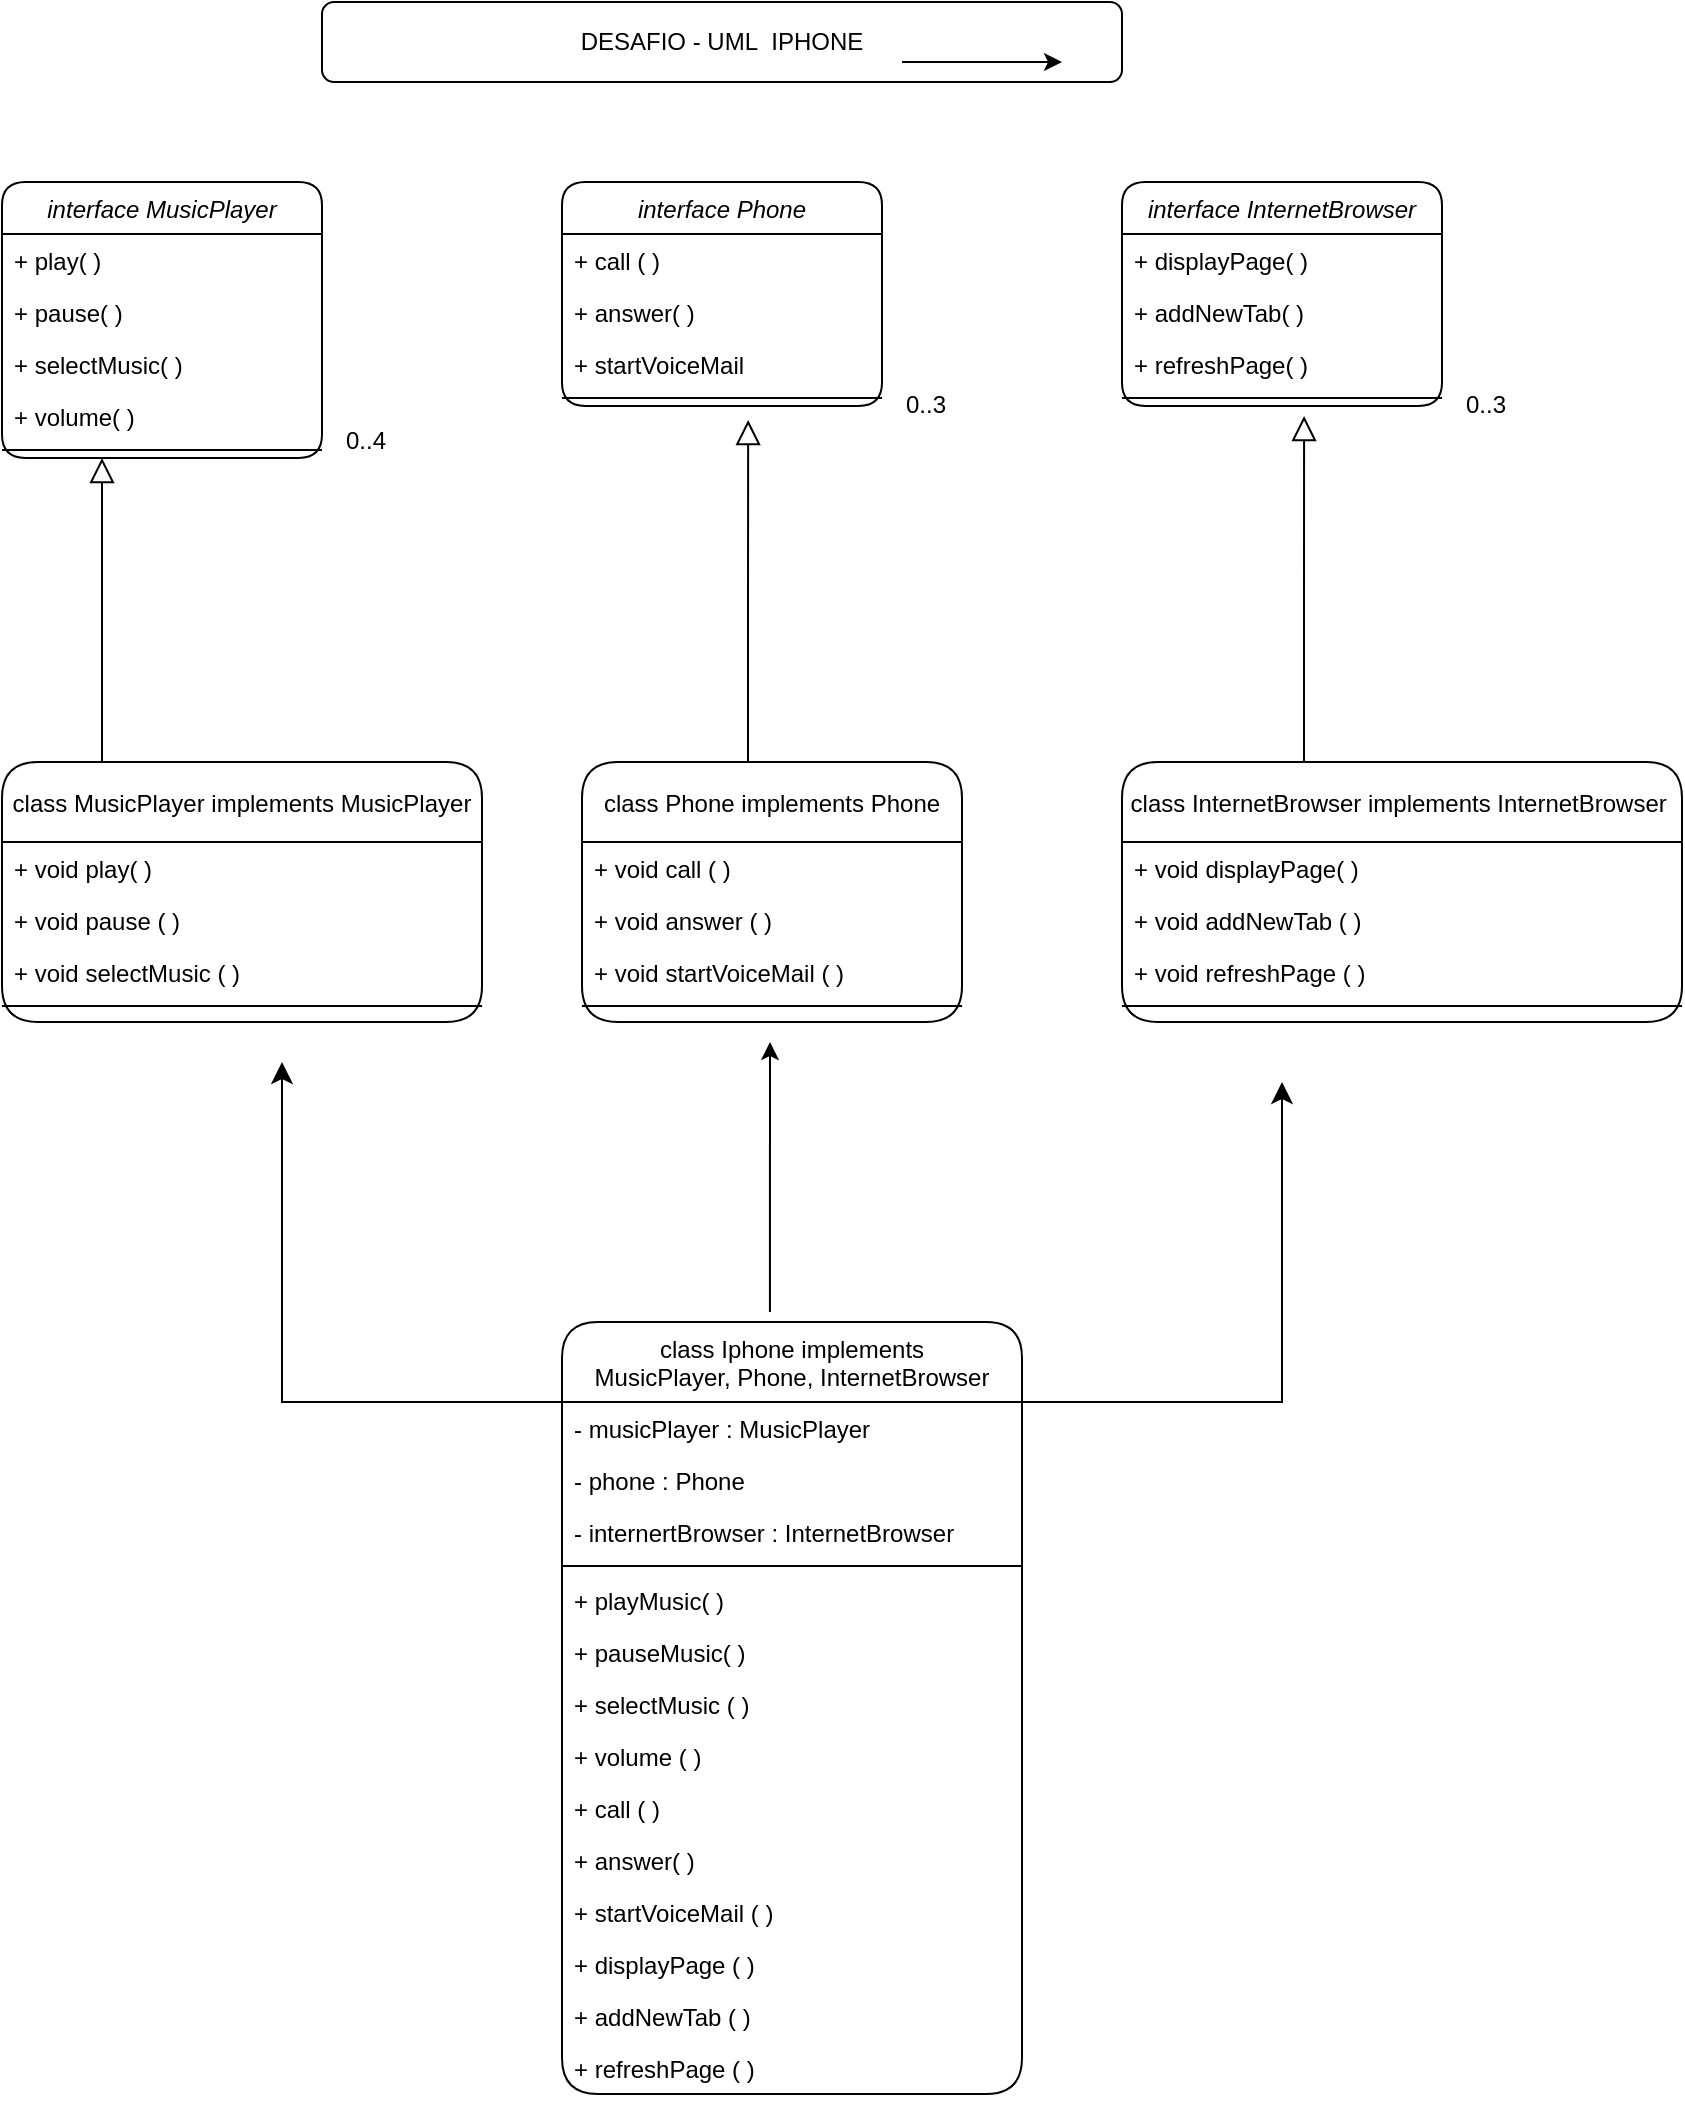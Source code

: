 <mxfile version="23.1.8" type="github">
  <diagram id="C5RBs43oDa-KdzZeNtuy" name="Page-1">
    <mxGraphModel dx="949" dy="729" grid="1" gridSize="10" guides="1" tooltips="1" connect="1" arrows="1" fold="1" page="1" pageScale="1" pageWidth="827" pageHeight="1169" background="#ffffff" math="0" shadow="0">
      <root>
        <mxCell id="WIyWlLk6GJQsqaUBKTNV-0" />
        <mxCell id="WIyWlLk6GJQsqaUBKTNV-1" parent="WIyWlLk6GJQsqaUBKTNV-0" />
        <mxCell id="zkfFHV4jXpPFQw0GAbJ--0" value="interface MusicPlayer" style="swimlane;fontStyle=2;align=center;verticalAlign=top;childLayout=stackLayout;horizontal=1;startSize=26;horizontalStack=0;resizeParent=1;resizeLast=0;collapsible=1;marginBottom=0;rounded=1;shadow=0;strokeWidth=1;" parent="WIyWlLk6GJQsqaUBKTNV-1" vertex="1">
          <mxGeometry x="40" y="110" width="160" height="138" as="geometry">
            <mxRectangle x="230" y="140" width="160" height="26" as="alternateBounds" />
          </mxGeometry>
        </mxCell>
        <mxCell id="zkfFHV4jXpPFQw0GAbJ--1" value="+ play( )&#xa;" style="text;align=left;verticalAlign=top;spacingLeft=4;spacingRight=4;overflow=hidden;rotatable=0;points=[[0,0.5],[1,0.5]];portConstraint=eastwest;rounded=1;" parent="zkfFHV4jXpPFQw0GAbJ--0" vertex="1">
          <mxGeometry y="26" width="160" height="26" as="geometry" />
        </mxCell>
        <mxCell id="zkfFHV4jXpPFQw0GAbJ--2" value="+ pause( )" style="text;align=left;verticalAlign=top;spacingLeft=4;spacingRight=4;overflow=hidden;rotatable=0;points=[[0,0.5],[1,0.5]];portConstraint=eastwest;rounded=1;shadow=0;html=0;" parent="zkfFHV4jXpPFQw0GAbJ--0" vertex="1">
          <mxGeometry y="52" width="160" height="26" as="geometry" />
        </mxCell>
        <mxCell id="qcJTce8fbNsRkuW7G0DH-18" value="+ selectMusic( )" style="text;align=left;verticalAlign=top;spacingLeft=4;spacingRight=4;overflow=hidden;rotatable=0;points=[[0,0.5],[1,0.5]];portConstraint=eastwest;rounded=1;shadow=0;html=0;" vertex="1" parent="zkfFHV4jXpPFQw0GAbJ--0">
          <mxGeometry y="78" width="160" height="26" as="geometry" />
        </mxCell>
        <mxCell id="zkfFHV4jXpPFQw0GAbJ--3" value="+ volume( )" style="text;align=left;verticalAlign=top;spacingLeft=4;spacingRight=4;overflow=hidden;rotatable=0;points=[[0,0.5],[1,0.5]];portConstraint=eastwest;rounded=1;shadow=0;html=0;" parent="zkfFHV4jXpPFQw0GAbJ--0" vertex="1">
          <mxGeometry y="104" width="160" height="26" as="geometry" />
        </mxCell>
        <mxCell id="zkfFHV4jXpPFQw0GAbJ--4" value="" style="line;html=1;strokeWidth=1;align=left;verticalAlign=middle;spacingTop=-1;spacingLeft=3;spacingRight=3;rotatable=0;labelPosition=right;points=[];portConstraint=eastwest;rounded=1;" parent="zkfFHV4jXpPFQw0GAbJ--0" vertex="1">
          <mxGeometry y="130" width="160" height="8" as="geometry" />
        </mxCell>
        <mxCell id="zkfFHV4jXpPFQw0GAbJ--6" value="class MusicPlayer implements MusicPlayer" style="swimlane;fontStyle=0;align=center;verticalAlign=middle;childLayout=stackLayout;horizontal=1;startSize=40;horizontalStack=0;resizeParent=1;resizeLast=0;collapsible=1;marginBottom=0;rounded=1;shadow=0;strokeWidth=1;" parent="WIyWlLk6GJQsqaUBKTNV-1" vertex="1">
          <mxGeometry x="40" y="400" width="240" height="130" as="geometry">
            <mxRectangle x="20" y="400" width="160" height="26" as="alternateBounds" />
          </mxGeometry>
        </mxCell>
        <mxCell id="zkfFHV4jXpPFQw0GAbJ--7" value="+ void play( )" style="text;align=left;verticalAlign=top;spacingLeft=4;spacingRight=4;overflow=hidden;rotatable=0;points=[[0,0.5],[1,0.5]];portConstraint=eastwest;rounded=1;fontStyle=0" parent="zkfFHV4jXpPFQw0GAbJ--6" vertex="1">
          <mxGeometry y="40" width="240" height="26" as="geometry" />
        </mxCell>
        <mxCell id="zkfFHV4jXpPFQw0GAbJ--8" value="+ void pause ( )" style="text;align=left;verticalAlign=top;spacingLeft=4;spacingRight=4;overflow=hidden;rotatable=0;points=[[0,0.5],[1,0.5]];portConstraint=eastwest;rounded=1;shadow=0;html=0;fontStyle=0" parent="zkfFHV4jXpPFQw0GAbJ--6" vertex="1">
          <mxGeometry y="66" width="240" height="26" as="geometry" />
        </mxCell>
        <mxCell id="qcJTce8fbNsRkuW7G0DH-49" value="+ void selectMusic ( )" style="text;align=left;verticalAlign=top;spacingLeft=4;spacingRight=4;overflow=hidden;rotatable=0;points=[[0,0.5],[1,0.5]];portConstraint=eastwest;rounded=1;shadow=0;html=0;fontStyle=0" vertex="1" parent="zkfFHV4jXpPFQw0GAbJ--6">
          <mxGeometry y="92" width="240" height="26" as="geometry" />
        </mxCell>
        <mxCell id="zkfFHV4jXpPFQw0GAbJ--9" value="" style="line;html=1;strokeWidth=1;align=left;verticalAlign=middle;spacingTop=-1;spacingLeft=3;spacingRight=3;rotatable=0;labelPosition=right;points=[];portConstraint=eastwest;rounded=1;" parent="zkfFHV4jXpPFQw0GAbJ--6" vertex="1">
          <mxGeometry y="118" width="240" height="8" as="geometry" />
        </mxCell>
        <mxCell id="zkfFHV4jXpPFQw0GAbJ--12" value="" style="endArrow=block;endSize=10;endFill=0;shadow=0;strokeWidth=1;rounded=1;edgeStyle=elbowEdgeStyle;elbow=vertical;" parent="WIyWlLk6GJQsqaUBKTNV-1" source="zkfFHV4jXpPFQw0GAbJ--6" target="zkfFHV4jXpPFQw0GAbJ--0" edge="1">
          <mxGeometry width="160" relative="1" as="geometry">
            <mxPoint x="200" y="273" as="sourcePoint" />
            <mxPoint x="200" y="273" as="targetPoint" />
            <Array as="points">
              <mxPoint x="90" y="320" />
              <mxPoint x="70" y="330" />
              <mxPoint x="130" y="370" />
            </Array>
          </mxGeometry>
        </mxCell>
        <mxCell id="zkfFHV4jXpPFQw0GAbJ--17" value="class Iphone implements&#xa;MusicPlayer, Phone, InternetBrowser&#xa; " style="swimlane;fontStyle=0;align=center;verticalAlign=top;childLayout=stackLayout;horizontal=1;startSize=40;horizontalStack=0;resizeParent=1;resizeLast=0;collapsible=1;marginBottom=0;rounded=1;shadow=0;strokeWidth=1;" parent="WIyWlLk6GJQsqaUBKTNV-1" vertex="1">
          <mxGeometry x="320" y="680" width="230" height="386" as="geometry">
            <mxRectangle x="550" y="140" width="160" height="26" as="alternateBounds" />
          </mxGeometry>
        </mxCell>
        <mxCell id="zkfFHV4jXpPFQw0GAbJ--18" value="- musicPlayer : MusicPlayer&#xa;" style="text;align=left;verticalAlign=top;spacingLeft=4;spacingRight=4;overflow=hidden;rotatable=0;points=[[0,0.5],[1,0.5]];portConstraint=eastwest;rounded=1;" parent="zkfFHV4jXpPFQw0GAbJ--17" vertex="1">
          <mxGeometry y="40" width="230" height="26" as="geometry" />
        </mxCell>
        <mxCell id="zkfFHV4jXpPFQw0GAbJ--19" value="- phone : Phone&#xa;" style="text;align=left;verticalAlign=top;spacingLeft=4;spacingRight=4;overflow=hidden;rotatable=0;points=[[0,0.5],[1,0.5]];portConstraint=eastwest;rounded=1;shadow=0;html=0;" parent="zkfFHV4jXpPFQw0GAbJ--17" vertex="1">
          <mxGeometry y="66" width="230" height="26" as="geometry" />
        </mxCell>
        <mxCell id="zkfFHV4jXpPFQw0GAbJ--20" value="- internertBrowser : InternetBrowser" style="text;align=left;verticalAlign=top;spacingLeft=4;spacingRight=4;overflow=hidden;rotatable=0;points=[[0,0.5],[1,0.5]];portConstraint=eastwest;rounded=1;shadow=0;html=0;" parent="zkfFHV4jXpPFQw0GAbJ--17" vertex="1">
          <mxGeometry y="92" width="230" height="26" as="geometry" />
        </mxCell>
        <mxCell id="zkfFHV4jXpPFQw0GAbJ--23" value="" style="line;html=1;strokeWidth=1;align=left;verticalAlign=middle;spacingTop=-1;spacingLeft=3;spacingRight=3;rotatable=0;labelPosition=right;points=[];portConstraint=eastwest;rounded=1;" parent="zkfFHV4jXpPFQw0GAbJ--17" vertex="1">
          <mxGeometry y="118" width="230" height="8" as="geometry" />
        </mxCell>
        <mxCell id="zkfFHV4jXpPFQw0GAbJ--24" value="+ playMusic( )" style="text;align=left;verticalAlign=top;spacingLeft=4;spacingRight=4;overflow=hidden;rotatable=0;points=[[0,0.5],[1,0.5]];portConstraint=eastwest;rounded=1;" parent="zkfFHV4jXpPFQw0GAbJ--17" vertex="1">
          <mxGeometry y="126" width="230" height="26" as="geometry" />
        </mxCell>
        <mxCell id="zkfFHV4jXpPFQw0GAbJ--25" value="+ pauseMusic( )&#xa;" style="text;align=left;verticalAlign=top;spacingLeft=4;spacingRight=4;overflow=hidden;rotatable=0;points=[[0,0.5],[1,0.5]];portConstraint=eastwest;rounded=1;" parent="zkfFHV4jXpPFQw0GAbJ--17" vertex="1">
          <mxGeometry y="152" width="230" height="26" as="geometry" />
        </mxCell>
        <mxCell id="qcJTce8fbNsRkuW7G0DH-22" value="+ selectMusic ( )" style="text;align=left;verticalAlign=top;spacingLeft=4;spacingRight=4;overflow=hidden;rotatable=0;points=[[0,0.5],[1,0.5]];portConstraint=eastwest;rounded=1;" vertex="1" parent="zkfFHV4jXpPFQw0GAbJ--17">
          <mxGeometry y="178" width="230" height="26" as="geometry" />
        </mxCell>
        <mxCell id="qcJTce8fbNsRkuW7G0DH-23" value="+ volume ( )" style="text;align=left;verticalAlign=top;spacingLeft=4;spacingRight=4;overflow=hidden;rotatable=0;points=[[0,0.5],[1,0.5]];portConstraint=eastwest;rounded=1;" vertex="1" parent="zkfFHV4jXpPFQw0GAbJ--17">
          <mxGeometry y="204" width="230" height="26" as="geometry" />
        </mxCell>
        <mxCell id="qcJTce8fbNsRkuW7G0DH-24" value="+ call ( )" style="text;align=left;verticalAlign=top;spacingLeft=4;spacingRight=4;overflow=hidden;rotatable=0;points=[[0,0.5],[1,0.5]];portConstraint=eastwest;rounded=1;" vertex="1" parent="zkfFHV4jXpPFQw0GAbJ--17">
          <mxGeometry y="230" width="230" height="26" as="geometry" />
        </mxCell>
        <mxCell id="qcJTce8fbNsRkuW7G0DH-25" value="+ answer( )" style="text;align=left;verticalAlign=top;spacingLeft=4;spacingRight=4;overflow=hidden;rotatable=0;points=[[0,0.5],[1,0.5]];portConstraint=eastwest;rounded=1;" vertex="1" parent="zkfFHV4jXpPFQw0GAbJ--17">
          <mxGeometry y="256" width="230" height="26" as="geometry" />
        </mxCell>
        <mxCell id="qcJTce8fbNsRkuW7G0DH-26" value="+ startVoiceMail ( )" style="text;align=left;verticalAlign=top;spacingLeft=4;spacingRight=4;overflow=hidden;rotatable=0;points=[[0,0.5],[1,0.5]];portConstraint=eastwest;rounded=1;" vertex="1" parent="zkfFHV4jXpPFQw0GAbJ--17">
          <mxGeometry y="282" width="230" height="26" as="geometry" />
        </mxCell>
        <mxCell id="qcJTce8fbNsRkuW7G0DH-27" value="+ displayPage ( )" style="text;align=left;verticalAlign=top;spacingLeft=4;spacingRight=4;overflow=hidden;rotatable=0;points=[[0,0.5],[1,0.5]];portConstraint=eastwest;rounded=1;" vertex="1" parent="zkfFHV4jXpPFQw0GAbJ--17">
          <mxGeometry y="308" width="230" height="26" as="geometry" />
        </mxCell>
        <mxCell id="qcJTce8fbNsRkuW7G0DH-28" value="+ addNewTab ( )" style="text;align=left;verticalAlign=top;spacingLeft=4;spacingRight=4;overflow=hidden;rotatable=0;points=[[0,0.5],[1,0.5]];portConstraint=eastwest;rounded=1;" vertex="1" parent="zkfFHV4jXpPFQw0GAbJ--17">
          <mxGeometry y="334" width="230" height="26" as="geometry" />
        </mxCell>
        <mxCell id="qcJTce8fbNsRkuW7G0DH-29" value="+ refreshPage ( )" style="text;align=left;verticalAlign=top;spacingLeft=4;spacingRight=4;overflow=hidden;rotatable=0;points=[[0,0.5],[1,0.5]];portConstraint=eastwest;rounded=1;" vertex="1" parent="zkfFHV4jXpPFQw0GAbJ--17">
          <mxGeometry y="360" width="230" height="26" as="geometry" />
        </mxCell>
        <mxCell id="qcJTce8fbNsRkuW7G0DH-2" value="interface Phone" style="swimlane;fontStyle=2;align=center;verticalAlign=top;childLayout=stackLayout;horizontal=1;startSize=26;horizontalStack=0;resizeParent=1;resizeLast=0;collapsible=1;marginBottom=0;rounded=1;shadow=0;strokeWidth=1;" vertex="1" parent="WIyWlLk6GJQsqaUBKTNV-1">
          <mxGeometry x="320" y="110" width="160" height="112" as="geometry">
            <mxRectangle x="230" y="140" width="160" height="26" as="alternateBounds" />
          </mxGeometry>
        </mxCell>
        <mxCell id="qcJTce8fbNsRkuW7G0DH-3" value="+ call ( )" style="text;align=left;verticalAlign=top;spacingLeft=4;spacingRight=4;overflow=hidden;rotatable=0;points=[[0,0.5],[1,0.5]];portConstraint=eastwest;rounded=1;" vertex="1" parent="qcJTce8fbNsRkuW7G0DH-2">
          <mxGeometry y="26" width="160" height="26" as="geometry" />
        </mxCell>
        <mxCell id="qcJTce8fbNsRkuW7G0DH-4" value="+ answer( )" style="text;align=left;verticalAlign=top;spacingLeft=4;spacingRight=4;overflow=hidden;rotatable=0;points=[[0,0.5],[1,0.5]];portConstraint=eastwest;rounded=1;shadow=0;html=0;" vertex="1" parent="qcJTce8fbNsRkuW7G0DH-2">
          <mxGeometry y="52" width="160" height="26" as="geometry" />
        </mxCell>
        <mxCell id="qcJTce8fbNsRkuW7G0DH-16" value="+ startVoiceMail" style="text;align=left;verticalAlign=top;spacingLeft=4;spacingRight=4;overflow=hidden;rotatable=0;points=[[0,0.5],[1,0.5]];portConstraint=eastwest;rounded=1;shadow=0;html=0;" vertex="1" parent="qcJTce8fbNsRkuW7G0DH-2">
          <mxGeometry y="78" width="160" height="26" as="geometry" />
        </mxCell>
        <mxCell id="qcJTce8fbNsRkuW7G0DH-6" value="" style="line;html=1;strokeWidth=1;align=left;verticalAlign=middle;spacingTop=-1;spacingLeft=3;spacingRight=3;rotatable=0;labelPosition=right;points=[];portConstraint=eastwest;rounded=1;" vertex="1" parent="qcJTce8fbNsRkuW7G0DH-2">
          <mxGeometry y="104" width="160" height="8" as="geometry" />
        </mxCell>
        <mxCell id="qcJTce8fbNsRkuW7G0DH-8" value="0..3" style="resizable=0;align=left;verticalAlign=bottom;labelBackgroundColor=none;fontSize=12;rounded=1;" connectable="0" vertex="1" parent="WIyWlLk6GJQsqaUBKTNV-1">
          <mxGeometry x="490" y="230" as="geometry" />
        </mxCell>
        <mxCell id="qcJTce8fbNsRkuW7G0DH-9" value="interface InternetBrowser" style="swimlane;fontStyle=2;align=center;verticalAlign=top;childLayout=stackLayout;horizontal=1;startSize=26;horizontalStack=0;resizeParent=1;resizeLast=0;collapsible=1;marginBottom=0;rounded=1;shadow=0;strokeWidth=1;" vertex="1" parent="WIyWlLk6GJQsqaUBKTNV-1">
          <mxGeometry x="600" y="110" width="160" height="112" as="geometry">
            <mxRectangle x="230" y="140" width="160" height="26" as="alternateBounds" />
          </mxGeometry>
        </mxCell>
        <mxCell id="qcJTce8fbNsRkuW7G0DH-10" value="+ displayPage( )" style="text;align=left;verticalAlign=top;spacingLeft=4;spacingRight=4;overflow=hidden;rotatable=0;points=[[0,0.5],[1,0.5]];portConstraint=eastwest;rounded=1;" vertex="1" parent="qcJTce8fbNsRkuW7G0DH-9">
          <mxGeometry y="26" width="160" height="26" as="geometry" />
        </mxCell>
        <mxCell id="qcJTce8fbNsRkuW7G0DH-11" value="+ addNewTab( )" style="text;align=left;verticalAlign=top;spacingLeft=4;spacingRight=4;overflow=hidden;rotatable=0;points=[[0,0.5],[1,0.5]];portConstraint=eastwest;rounded=1;shadow=0;html=0;" vertex="1" parent="qcJTce8fbNsRkuW7G0DH-9">
          <mxGeometry y="52" width="160" height="26" as="geometry" />
        </mxCell>
        <mxCell id="qcJTce8fbNsRkuW7G0DH-17" value="+ refreshPage( )" style="text;align=left;verticalAlign=top;spacingLeft=4;spacingRight=4;overflow=hidden;rotatable=0;points=[[0,0.5],[1,0.5]];portConstraint=eastwest;rounded=1;shadow=0;html=0;" vertex="1" parent="qcJTce8fbNsRkuW7G0DH-9">
          <mxGeometry y="78" width="160" height="26" as="geometry" />
        </mxCell>
        <mxCell id="qcJTce8fbNsRkuW7G0DH-13" value="" style="line;html=1;strokeWidth=1;align=left;verticalAlign=middle;spacingTop=-1;spacingLeft=3;spacingRight=3;rotatable=0;labelPosition=right;points=[];portConstraint=eastwest;rounded=1;" vertex="1" parent="qcJTce8fbNsRkuW7G0DH-9">
          <mxGeometry y="104" width="160" height="8" as="geometry" />
        </mxCell>
        <mxCell id="qcJTce8fbNsRkuW7G0DH-15" value="0..3" style="resizable=0;align=left;verticalAlign=bottom;labelBackgroundColor=none;fontSize=12;rounded=1;direction=west;" connectable="0" vertex="1" parent="WIyWlLk6GJQsqaUBKTNV-1">
          <mxGeometry x="770" y="230" as="geometry" />
        </mxCell>
        <mxCell id="qcJTce8fbNsRkuW7G0DH-21" value="DESAFIO - UML&amp;nbsp; IPHONE" style="whiteSpace=wrap;html=1;rounded=1;" vertex="1" parent="WIyWlLk6GJQsqaUBKTNV-1">
          <mxGeometry x="200" y="20" width="400" height="40" as="geometry" />
        </mxCell>
        <mxCell id="qcJTce8fbNsRkuW7G0DH-32" value="class Phone implements Phone" style="swimlane;fontStyle=0;align=center;verticalAlign=middle;childLayout=stackLayout;horizontal=1;startSize=40;horizontalStack=0;resizeParent=1;resizeLast=0;collapsible=1;marginBottom=0;rounded=1;shadow=0;strokeWidth=1;" vertex="1" parent="WIyWlLk6GJQsqaUBKTNV-1">
          <mxGeometry x="330" y="400" width="190" height="130" as="geometry">
            <mxRectangle x="20" y="400" width="160" height="26" as="alternateBounds" />
          </mxGeometry>
        </mxCell>
        <mxCell id="qcJTce8fbNsRkuW7G0DH-33" value="+ void call ( )" style="text;align=left;verticalAlign=top;spacingLeft=4;spacingRight=4;overflow=hidden;rotatable=0;points=[[0,0.5],[1,0.5]];portConstraint=eastwest;rounded=1;fontStyle=0" vertex="1" parent="qcJTce8fbNsRkuW7G0DH-32">
          <mxGeometry y="40" width="190" height="26" as="geometry" />
        </mxCell>
        <mxCell id="qcJTce8fbNsRkuW7G0DH-34" value="+ void answer ( )" style="text;align=left;verticalAlign=top;spacingLeft=4;spacingRight=4;overflow=hidden;rotatable=0;points=[[0,0.5],[1,0.5]];portConstraint=eastwest;rounded=1;shadow=0;html=0;fontStyle=0" vertex="1" parent="qcJTce8fbNsRkuW7G0DH-32">
          <mxGeometry y="66" width="190" height="26" as="geometry" />
        </mxCell>
        <mxCell id="qcJTce8fbNsRkuW7G0DH-40" value="+ void startVoiceMail ( )" style="text;align=left;verticalAlign=top;spacingLeft=4;spacingRight=4;overflow=hidden;rotatable=0;points=[[0,0.5],[1,0.5]];portConstraint=eastwest;rounded=1;shadow=0;html=0;fontStyle=0" vertex="1" parent="qcJTce8fbNsRkuW7G0DH-32">
          <mxGeometry y="92" width="190" height="26" as="geometry" />
        </mxCell>
        <mxCell id="qcJTce8fbNsRkuW7G0DH-35" value="" style="line;html=1;strokeWidth=1;align=left;verticalAlign=middle;spacingTop=-1;spacingLeft=3;spacingRight=3;rotatable=0;labelPosition=right;points=[];portConstraint=eastwest;rounded=1;" vertex="1" parent="qcJTce8fbNsRkuW7G0DH-32">
          <mxGeometry y="118" width="190" height="8" as="geometry" />
        </mxCell>
        <mxCell id="qcJTce8fbNsRkuW7G0DH-37" value="0..4" style="resizable=0;align=left;verticalAlign=bottom;labelBackgroundColor=none;fontSize=12;rounded=1;direction=west;" connectable="0" vertex="1" parent="WIyWlLk6GJQsqaUBKTNV-1">
          <mxGeometry x="210" y="248" as="geometry" />
        </mxCell>
        <mxCell id="qcJTce8fbNsRkuW7G0DH-50" value="class InternetBrowser implements InternetBrowser " style="swimlane;fontStyle=0;align=center;verticalAlign=middle;childLayout=stackLayout;horizontal=1;startSize=40;horizontalStack=0;resizeParent=1;resizeLast=0;collapsible=1;marginBottom=0;rounded=1;shadow=0;strokeWidth=1;" vertex="1" parent="WIyWlLk6GJQsqaUBKTNV-1">
          <mxGeometry x="600" y="400" width="280" height="130" as="geometry">
            <mxRectangle x="20" y="400" width="160" height="26" as="alternateBounds" />
          </mxGeometry>
        </mxCell>
        <mxCell id="qcJTce8fbNsRkuW7G0DH-51" value="+ void displayPage( )" style="text;align=left;verticalAlign=top;spacingLeft=4;spacingRight=4;overflow=hidden;rotatable=0;points=[[0,0.5],[1,0.5]];portConstraint=eastwest;rounded=1;fontStyle=0" vertex="1" parent="qcJTce8fbNsRkuW7G0DH-50">
          <mxGeometry y="40" width="280" height="26" as="geometry" />
        </mxCell>
        <mxCell id="qcJTce8fbNsRkuW7G0DH-52" value="+ void addNewTab ( )" style="text;align=left;verticalAlign=top;spacingLeft=4;spacingRight=4;overflow=hidden;rotatable=0;points=[[0,0.5],[1,0.5]];portConstraint=eastwest;rounded=1;shadow=0;html=0;fontStyle=0" vertex="1" parent="qcJTce8fbNsRkuW7G0DH-50">
          <mxGeometry y="66" width="280" height="26" as="geometry" />
        </mxCell>
        <mxCell id="qcJTce8fbNsRkuW7G0DH-53" value="+ void refreshPage ( )" style="text;align=left;verticalAlign=top;spacingLeft=4;spacingRight=4;overflow=hidden;rotatable=0;points=[[0,0.5],[1,0.5]];portConstraint=eastwest;rounded=1;shadow=0;html=0;fontStyle=0" vertex="1" parent="qcJTce8fbNsRkuW7G0DH-50">
          <mxGeometry y="92" width="280" height="26" as="geometry" />
        </mxCell>
        <mxCell id="qcJTce8fbNsRkuW7G0DH-54" value="" style="line;html=1;strokeWidth=1;align=left;verticalAlign=middle;spacingTop=-1;spacingLeft=3;spacingRight=3;rotatable=0;labelPosition=right;points=[];portConstraint=eastwest;rounded=1;" vertex="1" parent="qcJTce8fbNsRkuW7G0DH-50">
          <mxGeometry y="118" width="280" height="8" as="geometry" />
        </mxCell>
        <mxCell id="qcJTce8fbNsRkuW7G0DH-55" value="" style="endArrow=block;endSize=10;endFill=0;shadow=0;strokeWidth=1;rounded=1;edgeStyle=elbowEdgeStyle;elbow=vertical;entryX=0.563;entryY=0.875;entryDx=0;entryDy=0;entryPerimeter=0;" edge="1" parent="WIyWlLk6GJQsqaUBKTNV-1">
          <mxGeometry width="160" relative="1" as="geometry">
            <mxPoint x="413" y="400" as="sourcePoint" />
            <mxPoint x="413.08" y="229" as="targetPoint" />
            <Array as="points">
              <mxPoint x="413" y="320" />
              <mxPoint x="393" y="330" />
              <mxPoint x="453" y="370" />
            </Array>
          </mxGeometry>
        </mxCell>
        <mxCell id="qcJTce8fbNsRkuW7G0DH-56" value="" style="endArrow=block;endSize=10;endFill=0;shadow=0;strokeWidth=1;rounded=1;edgeStyle=elbowEdgeStyle;elbow=vertical;entryX=0.569;entryY=0.375;entryDx=0;entryDy=0;entryPerimeter=0;" edge="1" parent="WIyWlLk6GJQsqaUBKTNV-1">
          <mxGeometry width="160" relative="1" as="geometry">
            <mxPoint x="691" y="400" as="sourcePoint" />
            <mxPoint x="691.04" y="227" as="targetPoint" />
            <Array as="points">
              <mxPoint x="700" y="332" />
              <mxPoint x="670" y="322" />
              <mxPoint x="730" y="362" />
            </Array>
          </mxGeometry>
        </mxCell>
        <mxCell id="qcJTce8fbNsRkuW7G0DH-65" value="" style="edgeStyle=none;orthogonalLoop=1;jettySize=auto;html=1;rounded=1;" edge="1" parent="WIyWlLk6GJQsqaUBKTNV-1">
          <mxGeometry width="80" relative="1" as="geometry">
            <mxPoint x="490" y="50" as="sourcePoint" />
            <mxPoint x="570" y="50" as="targetPoint" />
            <Array as="points" />
          </mxGeometry>
        </mxCell>
        <mxCell id="qcJTce8fbNsRkuW7G0DH-67" value="" style="edgeStyle=segmentEdgeStyle;endArrow=classic;html=1;curved=0;rounded=0;endSize=8;startSize=8;sourcePerimeterSpacing=0;targetPerimeterSpacing=0;" edge="1" parent="WIyWlLk6GJQsqaUBKTNV-1">
          <mxGeometry width="100" relative="1" as="geometry">
            <mxPoint x="550" y="720" as="sourcePoint" />
            <mxPoint x="680" y="560" as="targetPoint" />
            <Array as="points">
              <mxPoint x="570" y="720" />
              <mxPoint x="680" y="720" />
              <mxPoint x="680" y="620" />
            </Array>
          </mxGeometry>
        </mxCell>
        <mxCell id="qcJTce8fbNsRkuW7G0DH-68" value="" style="edgeStyle=segmentEdgeStyle;endArrow=classic;html=1;curved=0;rounded=0;endSize=8;startSize=8;sourcePerimeterSpacing=0;targetPerimeterSpacing=0;" edge="1" parent="WIyWlLk6GJQsqaUBKTNV-1">
          <mxGeometry width="100" relative="1" as="geometry">
            <mxPoint x="320" y="720" as="sourcePoint" />
            <mxPoint x="180" y="550" as="targetPoint" />
            <Array as="points">
              <mxPoint x="180" y="720" />
            </Array>
          </mxGeometry>
        </mxCell>
        <mxCell id="qcJTce8fbNsRkuW7G0DH-71" value="" style="edgeStyle=none;orthogonalLoop=1;jettySize=auto;html=1;rounded=1;exitX=0.452;exitY=-0.013;exitDx=0;exitDy=0;exitPerimeter=0;" edge="1" parent="WIyWlLk6GJQsqaUBKTNV-1" source="zkfFHV4jXpPFQw0GAbJ--17">
          <mxGeometry width="100" relative="1" as="geometry">
            <mxPoint x="370" y="590" as="sourcePoint" />
            <mxPoint x="424" y="540" as="targetPoint" />
            <Array as="points" />
          </mxGeometry>
        </mxCell>
      </root>
    </mxGraphModel>
  </diagram>
</mxfile>
